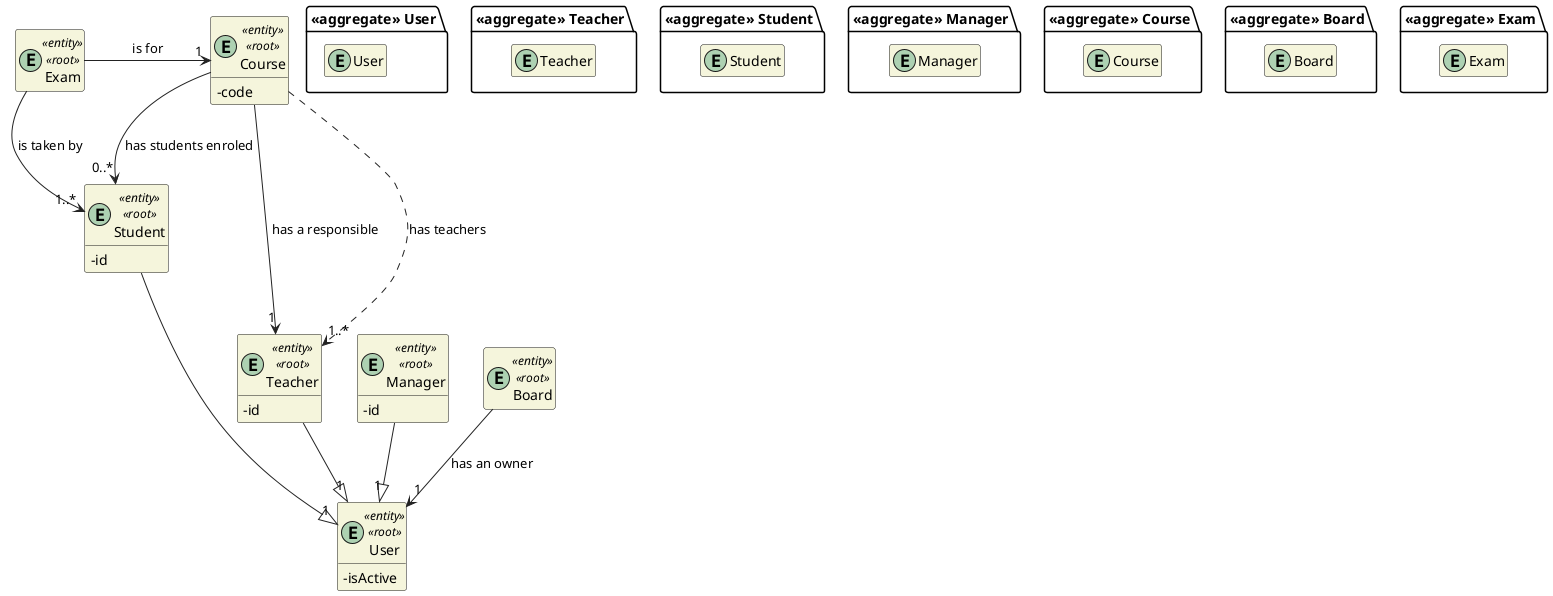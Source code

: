 @startuml DM
'https://plantuml.com/class-diagram

skinparam classAttributeIconSize 0
hide empty attributes
hide empty methods
skinparam classBackgroundColor beige
skinparam ArrowColor #222222

package "<<aggregate>> User" {
    entity User
}

entity User <<entity>> <<root>> {
    - isActive
}

package "<<aggregate>> Teacher" {
    entity Teacher
}


entity Teacher <<entity>> <<root>> {
  -id
}

package "<<aggregate>> Student" {
    entity Student
}

entity Student <<entity>> <<root>> {
  -id
}

package "<<aggregate>> Manager" {
    entity Manager
}

entity Manager <<entity>> <<root>> {
  -id
}

package "<<aggregate>> Course" {
    entity Course
}

entity Course <<entity>> <<root>> {
    - code
}

package "<<aggregate>> Board" {
    entity Board
}

entity Board <<entity>> <<root>> {
}

package "<<aggregate>> Exam" {
    entity Exam
}

entity Exam <<entity>> <<root>> {
}

Teacher --|> "1" User 
Student --|> "1" User 
Manager --|> "1" User

Course -> "0..*" Student : has students enroled
Course ...> "1..*" Teacher : has teachers
Course --> "1" Teacher : has a responsible

Board --> "1" User : has an owner

Exam --> "1..*" Student : is taken by
Exam -> "1" Course : is for

@enduml
